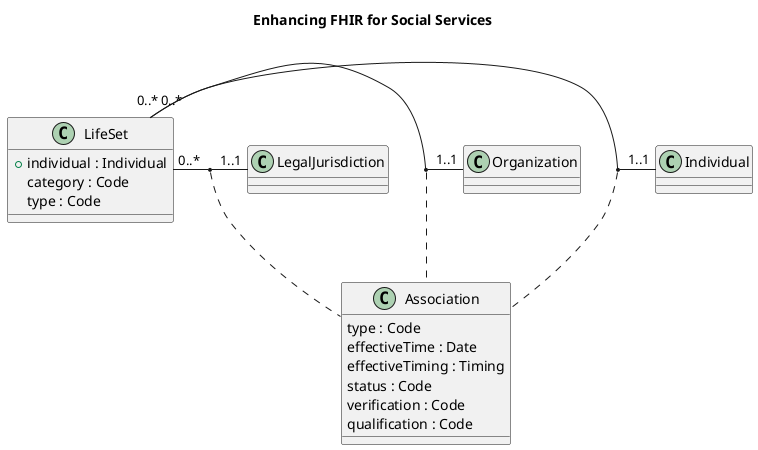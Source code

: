 @startuml

 

header "EFSS Life Set"

@startuml

title Enhancing FHIR for Social Services

class Individual {
 
}

 
 

class LifeSet {
    
+ individual : Individual
}

LifeSet : category : Code
LifeSet : type : Code
 

' Individual "*" <--o "0" LifeSet : association

' Individual "*" <--o "1" ScreeningGroup : member

   

 
 
LifeSet "0..*" - "1..1" Individual
(LifeSet, Individual) .. Association

class Association {
   type : Code
   effectiveTime : Date
   effectiveTiming : Timing
   status : Code
   verification : Code
   qualification : Code
}

LifeSet "0..*" - "1..1" Organization
(LifeSet, Organization) .. Association
 
LifeSet "0..*" - "1..1" LegalJurisdiction
(LifeSet, LegalJurisdiction) .. Association
 


   
 
@enduml
